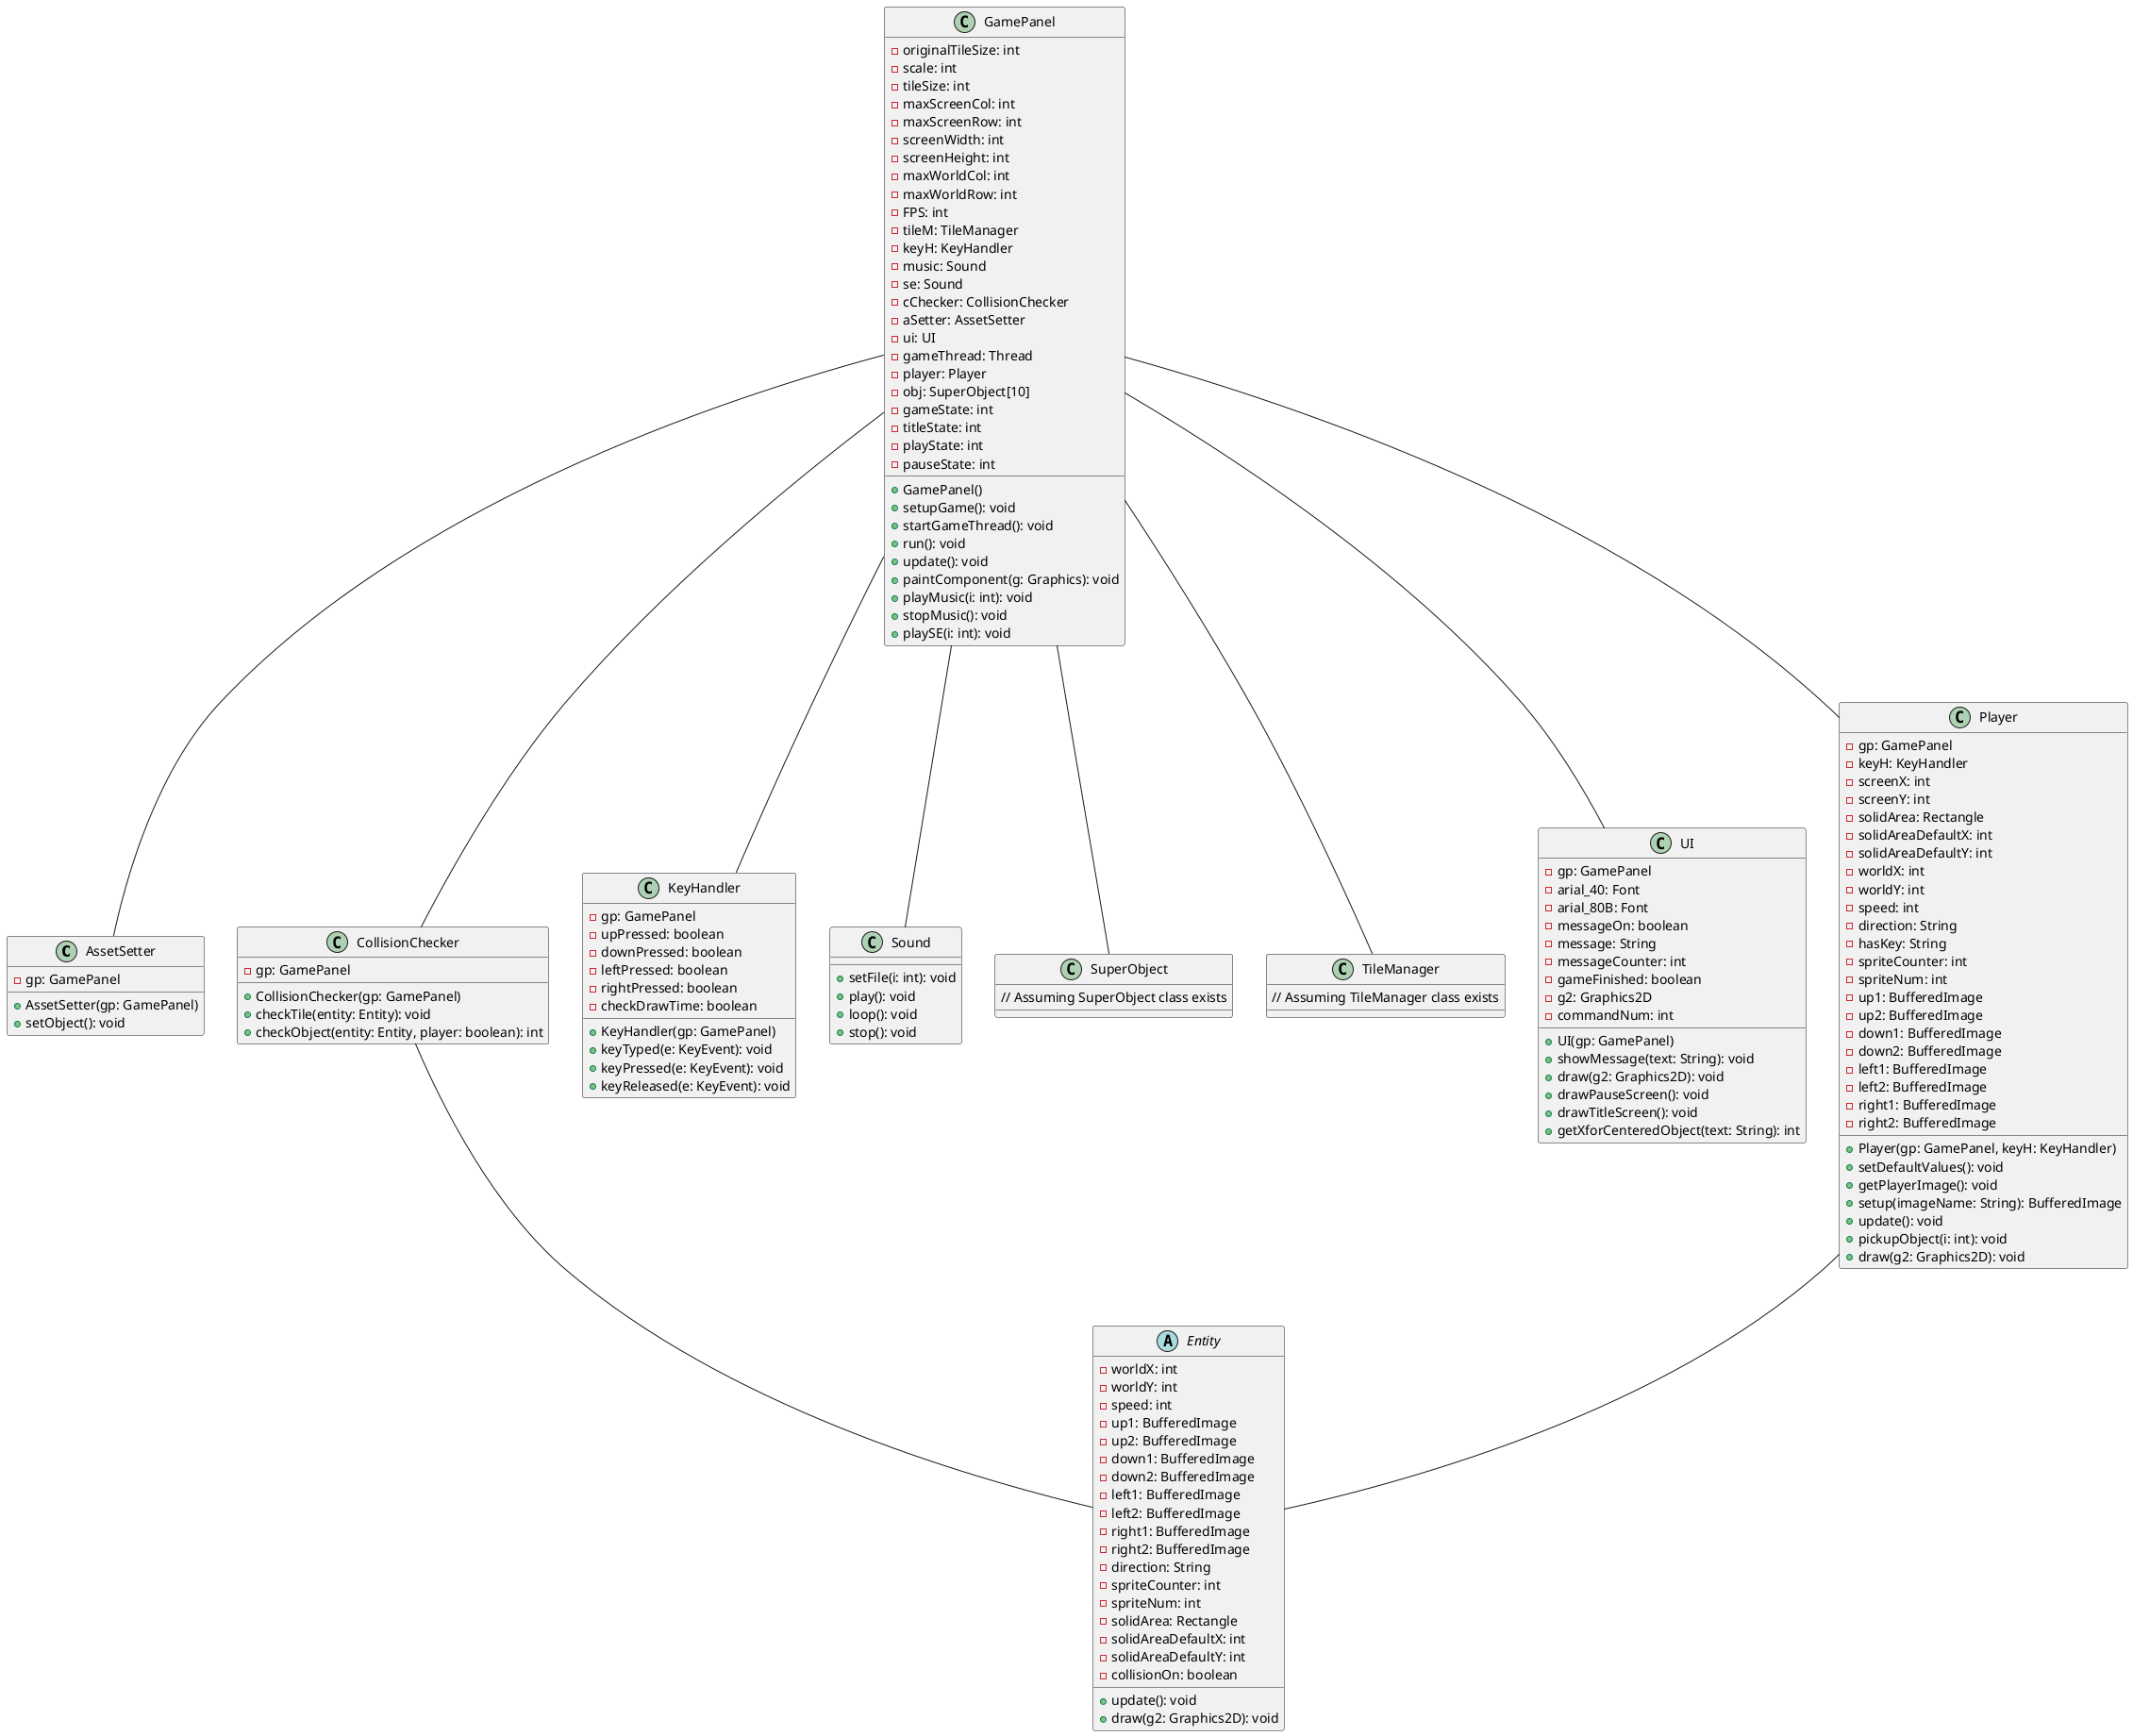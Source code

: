 @startuml main

class AssetSetter {
  - gp: GamePanel

  + AssetSetter(gp: GamePanel)
  + setObject(): void
}

class CollisionChecker {
  - gp: GamePanel

  + CollisionChecker(gp: GamePanel)
  + checkTile(entity: Entity): void
  + checkObject(entity: Entity, player: boolean): int
}

class GamePanel {
  - originalTileSize: int
  - scale: int
  - tileSize: int
  - maxScreenCol: int
  - maxScreenRow: int
  - screenWidth: int
  - screenHeight: int
  - maxWorldCol: int
  - maxWorldRow: int
  - FPS: int
  - tileM: TileManager
  - keyH: KeyHandler
  - music: Sound
  - se: Sound
  - cChecker: CollisionChecker
  - aSetter: AssetSetter
  - ui: UI
  - gameThread: Thread
  - player: Player
  - obj: SuperObject[10]
  - gameState: int
  - titleState: int
  - playState: int
  - pauseState: int

  + GamePanel()
  + setupGame(): void
  + startGameThread(): void
  + run(): void
  + update(): void
  + paintComponent(g: Graphics): void
  + playMusic(i: int): void
  + stopMusic(): void
  + playSE(i: int): void
}

class KeyHandler {
  - gp: GamePanel
  - upPressed: boolean
  - downPressed: boolean
  - leftPressed: boolean
  - rightPressed: boolean
  - checkDrawTime: boolean

  + KeyHandler(gp: GamePanel)
  + keyTyped(e: KeyEvent): void
  + keyPressed(e: KeyEvent): void
  + keyReleased(e: KeyEvent): void
}

class Sound {
  + setFile(i: int): void
  + play(): void
  + loop(): void
  + stop(): void
}

class SuperObject {
  // Assuming SuperObject class exists
}

class TileManager {
  // Assuming TileManager class exists
}

class UI {
  - gp: GamePanel
  - arial_40: Font
  - arial_80B: Font
  - messageOn: boolean
  - message: String
  - messageCounter: int
  - gameFinished: boolean
  - g2: Graphics2D
  - commandNum: int

  + UI(gp: GamePanel)
  + showMessage(text: String): void
  + draw(g2: Graphics2D): void
  + drawPauseScreen(): void
  + drawTitleScreen(): void
  + getXforCenteredObject(text: String): int
}

abstract class Entity {
  - worldX: int
  - worldY: int
  - speed: int
  - up1: BufferedImage
  - up2: BufferedImage
  - down1: BufferedImage
  - down2: BufferedImage
  - left1: BufferedImage
  - left2: BufferedImage
  - right1: BufferedImage
  - right2: BufferedImage
  - direction: String
  - spriteCounter: int
  - spriteNum: int
  - solidArea: Rectangle
  - solidAreaDefaultX: int
  - solidAreaDefaultY: int
  - collisionOn: boolean

  + update(): void
  + draw(g2: Graphics2D): void
}

class Player {
  - gp: GamePanel
  - keyH: KeyHandler
  - screenX: int
  - screenY: int
  - solidArea: Rectangle
  - solidAreaDefaultX: int
  - solidAreaDefaultY: int
  - worldX: int
  - worldY: int
  - speed: int
  - direction: String
  - hasKey: String
  - spriteCounter: int
  - spriteNum: int
  - up1: BufferedImage
  - up2: BufferedImage
  - down1: BufferedImage
  - down2: BufferedImage
  - left1: BufferedImage
  - left2: BufferedImage
  - right1: BufferedImage
  - right2: BufferedImage

  + Player(gp: GamePanel, keyH: KeyHandler)
  + setDefaultValues(): void
  + getPlayerImage(): void
  + setup(imageName: String): BufferedImage
  + update(): void
  + pickupObject(i: int): void
  + draw(g2: Graphics2D): void
}

GamePanel -- AssetSetter
GamePanel -- CollisionChecker
GamePanel -- KeyHandler
GamePanel -- UI
GamePanel -- Player
GamePanel -- TileManager
GamePanel -- Sound
GamePanel -- SuperObject
CollisionChecker -- Entity
Player -- Entity

@enduml
